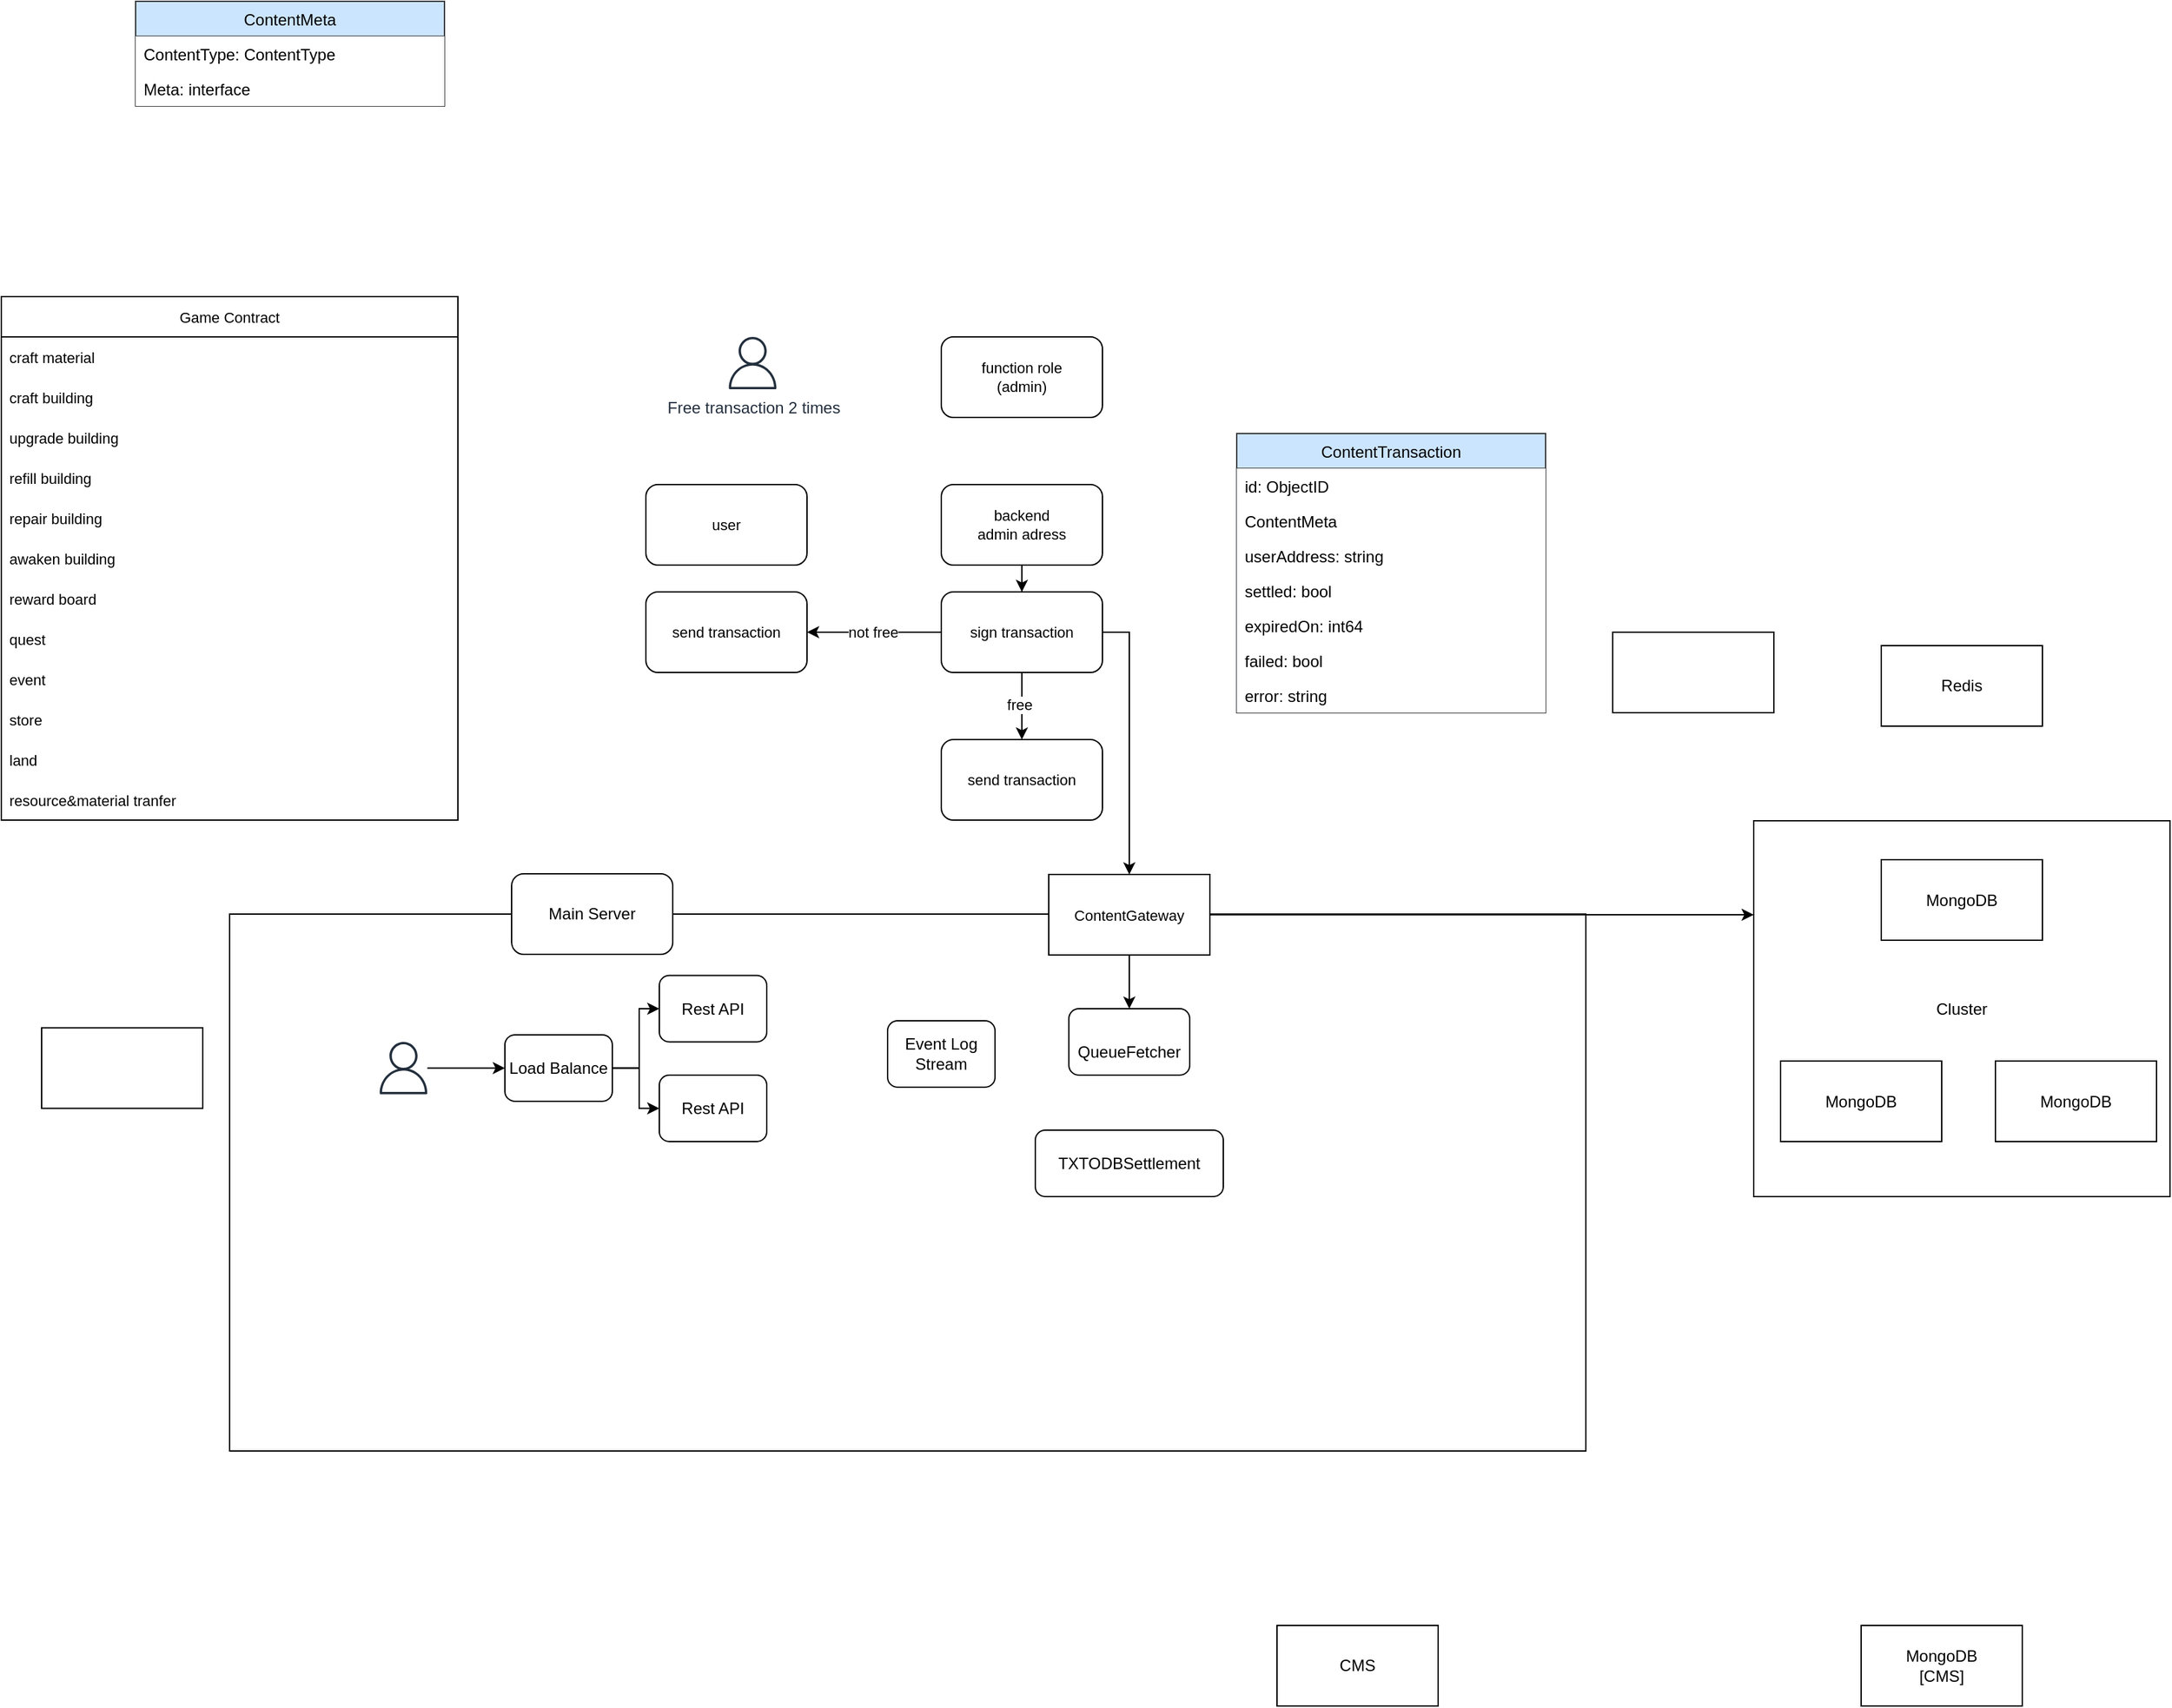 <mxfile version="17.4.0" type="github">
  <diagram id="ZeNOe9PrIsQSqItN8kcK" name="Page-1">
    <mxGraphModel dx="2528" dy="2042" grid="1" gridSize="10" guides="1" tooltips="1" connect="1" arrows="1" fold="1" page="1" pageScale="1" pageWidth="850" pageHeight="1100" math="0" shadow="0">
      <root>
        <mxCell id="0" />
        <mxCell id="1" parent="0" />
        <mxCell id="Tw8lnkLPAQWM7Mhae2tM-1" value="" style="rounded=0;whiteSpace=wrap;html=1;" vertex="1" parent="1">
          <mxGeometry x="-630" y="30" width="1010" height="400" as="geometry" />
        </mxCell>
        <mxCell id="Tw8lnkLPAQWM7Mhae2tM-3" value="Redis" style="rounded=0;whiteSpace=wrap;html=1;" vertex="1" parent="1">
          <mxGeometry x="600" y="-170" width="120" height="60" as="geometry" />
        </mxCell>
        <mxCell id="Tw8lnkLPAQWM7Mhae2tM-4" value="CMS" style="rounded=0;whiteSpace=wrap;html=1;" vertex="1" parent="1">
          <mxGeometry x="150" y="560" width="120" height="60" as="geometry" />
        </mxCell>
        <mxCell id="Tw8lnkLPAQWM7Mhae2tM-5" value="MongoDB&lt;br&gt;[CMS]" style="rounded=0;whiteSpace=wrap;html=1;" vertex="1" parent="1">
          <mxGeometry x="585" y="560" width="120" height="60" as="geometry" />
        </mxCell>
        <mxCell id="Tw8lnkLPAQWM7Mhae2tM-6" value="Cluster" style="rounded=0;whiteSpace=wrap;html=1;" vertex="1" parent="1">
          <mxGeometry x="505" y="-39.5" width="310" height="280" as="geometry" />
        </mxCell>
        <mxCell id="Tw8lnkLPAQWM7Mhae2tM-2" value="MongoDB" style="rounded=0;whiteSpace=wrap;html=1;" vertex="1" parent="1">
          <mxGeometry x="600" y="-10.5" width="120" height="60" as="geometry" />
        </mxCell>
        <mxCell id="Tw8lnkLPAQWM7Mhae2tM-7" value="MongoDB" style="rounded=0;whiteSpace=wrap;html=1;" vertex="1" parent="1">
          <mxGeometry x="525" y="139.5" width="120" height="60" as="geometry" />
        </mxCell>
        <mxCell id="Tw8lnkLPAQWM7Mhae2tM-8" value="MongoDB" style="rounded=0;whiteSpace=wrap;html=1;" vertex="1" parent="1">
          <mxGeometry x="685" y="139.5" width="120" height="60" as="geometry" />
        </mxCell>
        <mxCell id="Tw8lnkLPAQWM7Mhae2tM-10" value="Main Server" style="rounded=1;whiteSpace=wrap;html=1;" vertex="1" parent="1">
          <mxGeometry x="-420" width="120" height="60" as="geometry" />
        </mxCell>
        <mxCell id="Tw8lnkLPAQWM7Mhae2tM-46" style="edgeStyle=orthogonalEdgeStyle;rounded=0;orthogonalLoop=1;jettySize=auto;html=1;entryX=0;entryY=0.5;entryDx=0;entryDy=0;fontSize=11;" edge="1" parent="1" source="Tw8lnkLPAQWM7Mhae2tM-11" target="Tw8lnkLPAQWM7Mhae2tM-45">
          <mxGeometry relative="1" as="geometry" />
        </mxCell>
        <mxCell id="Tw8lnkLPAQWM7Mhae2tM-11" value="" style="sketch=0;outlineConnect=0;fontColor=#232F3E;gradientColor=none;fillColor=#232F3D;strokeColor=none;dashed=0;verticalLabelPosition=bottom;verticalAlign=top;align=center;html=1;fontSize=12;fontStyle=0;aspect=fixed;pointerEvents=1;shape=mxgraph.aws4.user;" vertex="1" parent="1">
          <mxGeometry x="-520" y="125.25" width="39" height="39" as="geometry" />
        </mxCell>
        <mxCell id="Tw8lnkLPAQWM7Mhae2tM-12" value="Rest API" style="rounded=1;whiteSpace=wrap;html=1;" vertex="1" parent="1">
          <mxGeometry x="-310" y="75.75" width="80" height="49.5" as="geometry" />
        </mxCell>
        <mxCell id="Tw8lnkLPAQWM7Mhae2tM-14" value="Free transaction 2 times&lt;br&gt;" style="sketch=0;outlineConnect=0;fontColor=#232F3E;gradientColor=none;fillColor=#232F3D;strokeColor=none;dashed=0;verticalLabelPosition=bottom;verticalAlign=top;align=center;html=1;fontSize=12;fontStyle=0;aspect=fixed;pointerEvents=1;shape=mxgraph.aws4.user;" vertex="1" parent="1">
          <mxGeometry x="-260" y="-400" width="39" height="39" as="geometry" />
        </mxCell>
        <mxCell id="Tw8lnkLPAQWM7Mhae2tM-15" value="user" style="rounded=1;whiteSpace=wrap;html=1;fontSize=11;" vertex="1" parent="1">
          <mxGeometry x="-320" y="-290" width="120" height="60" as="geometry" />
        </mxCell>
        <mxCell id="Tw8lnkLPAQWM7Mhae2tM-37" style="edgeStyle=orthogonalEdgeStyle;rounded=0;orthogonalLoop=1;jettySize=auto;html=1;exitX=0.5;exitY=1;exitDx=0;exitDy=0;fontSize=11;" edge="1" parent="1" source="Tw8lnkLPAQWM7Mhae2tM-16" target="Tw8lnkLPAQWM7Mhae2tM-34">
          <mxGeometry relative="1" as="geometry" />
        </mxCell>
        <mxCell id="Tw8lnkLPAQWM7Mhae2tM-16" value="backend&lt;br&gt;admin adress" style="rounded=1;whiteSpace=wrap;html=1;fontSize=11;" vertex="1" parent="1">
          <mxGeometry x="-100" y="-290" width="120" height="60" as="geometry" />
        </mxCell>
        <mxCell id="Tw8lnkLPAQWM7Mhae2tM-18" value="Game Contract" style="swimlane;fontStyle=0;childLayout=stackLayout;horizontal=1;startSize=30;horizontalStack=0;resizeParent=1;resizeParentMax=0;resizeLast=0;collapsible=1;marginBottom=0;fontSize=11;" vertex="1" parent="1">
          <mxGeometry x="-800" y="-430" width="340" height="390" as="geometry" />
        </mxCell>
        <mxCell id="Tw8lnkLPAQWM7Mhae2tM-19" value="craft material" style="text;strokeColor=none;fillColor=none;align=left;verticalAlign=middle;spacingLeft=4;spacingRight=4;overflow=hidden;points=[[0,0.5],[1,0.5]];portConstraint=eastwest;rotatable=0;fontSize=11;" vertex="1" parent="Tw8lnkLPAQWM7Mhae2tM-18">
          <mxGeometry y="30" width="340" height="30" as="geometry" />
        </mxCell>
        <mxCell id="Tw8lnkLPAQWM7Mhae2tM-25" value="craft building" style="text;strokeColor=none;fillColor=none;align=left;verticalAlign=middle;spacingLeft=4;spacingRight=4;overflow=hidden;points=[[0,0.5],[1,0.5]];portConstraint=eastwest;rotatable=0;fontSize=11;" vertex="1" parent="Tw8lnkLPAQWM7Mhae2tM-18">
          <mxGeometry y="60" width="340" height="30" as="geometry" />
        </mxCell>
        <mxCell id="Tw8lnkLPAQWM7Mhae2tM-20" value="upgrade building" style="text;strokeColor=none;fillColor=none;align=left;verticalAlign=middle;spacingLeft=4;spacingRight=4;overflow=hidden;points=[[0,0.5],[1,0.5]];portConstraint=eastwest;rotatable=0;fontSize=11;" vertex="1" parent="Tw8lnkLPAQWM7Mhae2tM-18">
          <mxGeometry y="90" width="340" height="30" as="geometry" />
        </mxCell>
        <mxCell id="Tw8lnkLPAQWM7Mhae2tM-22" value="refill building" style="text;strokeColor=none;fillColor=none;align=left;verticalAlign=middle;spacingLeft=4;spacingRight=4;overflow=hidden;points=[[0,0.5],[1,0.5]];portConstraint=eastwest;rotatable=0;fontSize=11;" vertex="1" parent="Tw8lnkLPAQWM7Mhae2tM-18">
          <mxGeometry y="120" width="340" height="30" as="geometry" />
        </mxCell>
        <mxCell id="Tw8lnkLPAQWM7Mhae2tM-23" value="repair building" style="text;strokeColor=none;fillColor=none;align=left;verticalAlign=middle;spacingLeft=4;spacingRight=4;overflow=hidden;points=[[0,0.5],[1,0.5]];portConstraint=eastwest;rotatable=0;fontSize=11;" vertex="1" parent="Tw8lnkLPAQWM7Mhae2tM-18">
          <mxGeometry y="150" width="340" height="30" as="geometry" />
        </mxCell>
        <mxCell id="Tw8lnkLPAQWM7Mhae2tM-31" value="awaken building  " style="text;strokeColor=none;fillColor=none;align=left;verticalAlign=middle;spacingLeft=4;spacingRight=4;overflow=hidden;points=[[0,0.5],[1,0.5]];portConstraint=eastwest;rotatable=0;fontSize=11;" vertex="1" parent="Tw8lnkLPAQWM7Mhae2tM-18">
          <mxGeometry y="180" width="340" height="30" as="geometry" />
        </mxCell>
        <mxCell id="Tw8lnkLPAQWM7Mhae2tM-30" value="reward board" style="text;strokeColor=none;fillColor=none;align=left;verticalAlign=middle;spacingLeft=4;spacingRight=4;overflow=hidden;points=[[0,0.5],[1,0.5]];portConstraint=eastwest;rotatable=0;fontSize=11;" vertex="1" parent="Tw8lnkLPAQWM7Mhae2tM-18">
          <mxGeometry y="210" width="340" height="30" as="geometry" />
        </mxCell>
        <mxCell id="Tw8lnkLPAQWM7Mhae2tM-26" value="quest" style="text;strokeColor=none;fillColor=none;align=left;verticalAlign=middle;spacingLeft=4;spacingRight=4;overflow=hidden;points=[[0,0.5],[1,0.5]];portConstraint=eastwest;rotatable=0;fontSize=11;" vertex="1" parent="Tw8lnkLPAQWM7Mhae2tM-18">
          <mxGeometry y="240" width="340" height="30" as="geometry" />
        </mxCell>
        <mxCell id="Tw8lnkLPAQWM7Mhae2tM-27" value="event" style="text;strokeColor=none;fillColor=none;align=left;verticalAlign=middle;spacingLeft=4;spacingRight=4;overflow=hidden;points=[[0,0.5],[1,0.5]];portConstraint=eastwest;rotatable=0;fontSize=11;" vertex="1" parent="Tw8lnkLPAQWM7Mhae2tM-18">
          <mxGeometry y="270" width="340" height="30" as="geometry" />
        </mxCell>
        <mxCell id="Tw8lnkLPAQWM7Mhae2tM-28" value="store" style="text;strokeColor=none;fillColor=none;align=left;verticalAlign=middle;spacingLeft=4;spacingRight=4;overflow=hidden;points=[[0,0.5],[1,0.5]];portConstraint=eastwest;rotatable=0;fontSize=11;" vertex="1" parent="Tw8lnkLPAQWM7Mhae2tM-18">
          <mxGeometry y="300" width="340" height="30" as="geometry" />
        </mxCell>
        <mxCell id="Tw8lnkLPAQWM7Mhae2tM-29" value="land" style="text;strokeColor=none;fillColor=none;align=left;verticalAlign=middle;spacingLeft=4;spacingRight=4;overflow=hidden;points=[[0,0.5],[1,0.5]];portConstraint=eastwest;rotatable=0;fontSize=11;" vertex="1" parent="Tw8lnkLPAQWM7Mhae2tM-18">
          <mxGeometry y="330" width="340" height="30" as="geometry" />
        </mxCell>
        <mxCell id="Tw8lnkLPAQWM7Mhae2tM-32" value="resource&amp;material tranfer" style="text;strokeColor=none;fillColor=none;align=left;verticalAlign=middle;spacingLeft=4;spacingRight=4;overflow=hidden;points=[[0,0.5],[1,0.5]];portConstraint=eastwest;rotatable=0;fontSize=11;" vertex="1" parent="Tw8lnkLPAQWM7Mhae2tM-18">
          <mxGeometry y="360" width="340" height="30" as="geometry" />
        </mxCell>
        <mxCell id="Tw8lnkLPAQWM7Mhae2tM-36" style="edgeStyle=orthogonalEdgeStyle;rounded=0;orthogonalLoop=1;jettySize=auto;html=1;exitX=0;exitY=0.5;exitDx=0;exitDy=0;fontSize=11;" edge="1" parent="1" source="Tw8lnkLPAQWM7Mhae2tM-34" target="Tw8lnkLPAQWM7Mhae2tM-35">
          <mxGeometry relative="1" as="geometry" />
        </mxCell>
        <mxCell id="Tw8lnkLPAQWM7Mhae2tM-42" value="not free" style="edgeLabel;html=1;align=center;verticalAlign=middle;resizable=0;points=[];fontSize=11;" vertex="1" connectable="0" parent="Tw8lnkLPAQWM7Mhae2tM-36">
          <mxGeometry x="0.02" relative="1" as="geometry">
            <mxPoint as="offset" />
          </mxGeometry>
        </mxCell>
        <mxCell id="Tw8lnkLPAQWM7Mhae2tM-39" style="edgeStyle=orthogonalEdgeStyle;rounded=0;orthogonalLoop=1;jettySize=auto;html=1;exitX=0.5;exitY=1;exitDx=0;exitDy=0;entryX=0.5;entryY=0;entryDx=0;entryDy=0;fontSize=11;" edge="1" parent="1" source="Tw8lnkLPAQWM7Mhae2tM-34" target="Tw8lnkLPAQWM7Mhae2tM-38">
          <mxGeometry relative="1" as="geometry" />
        </mxCell>
        <mxCell id="Tw8lnkLPAQWM7Mhae2tM-41" value="free" style="edgeLabel;html=1;align=center;verticalAlign=middle;resizable=0;points=[];fontSize=11;" vertex="1" connectable="0" parent="Tw8lnkLPAQWM7Mhae2tM-39">
          <mxGeometry x="-0.042" y="-2" relative="1" as="geometry">
            <mxPoint as="offset" />
          </mxGeometry>
        </mxCell>
        <mxCell id="Tw8lnkLPAQWM7Mhae2tM-83" style="edgeStyle=orthogonalEdgeStyle;rounded=0;orthogonalLoop=1;jettySize=auto;html=1;exitX=1;exitY=0.5;exitDx=0;exitDy=0;fontSize=11;" edge="1" parent="1" source="Tw8lnkLPAQWM7Mhae2tM-34" target="Tw8lnkLPAQWM7Mhae2tM-82">
          <mxGeometry relative="1" as="geometry" />
        </mxCell>
        <mxCell id="Tw8lnkLPAQWM7Mhae2tM-34" value="sign transaction" style="rounded=1;whiteSpace=wrap;html=1;fontSize=11;" vertex="1" parent="1">
          <mxGeometry x="-100" y="-210" width="120" height="60" as="geometry" />
        </mxCell>
        <mxCell id="Tw8lnkLPAQWM7Mhae2tM-35" value="send transaction" style="rounded=1;whiteSpace=wrap;html=1;fontSize=11;" vertex="1" parent="1">
          <mxGeometry x="-320" y="-210" width="120" height="60" as="geometry" />
        </mxCell>
        <mxCell id="Tw8lnkLPAQWM7Mhae2tM-38" value="send transaction" style="rounded=1;whiteSpace=wrap;html=1;fontSize=11;" vertex="1" parent="1">
          <mxGeometry x="-100" y="-100" width="120" height="60" as="geometry" />
        </mxCell>
        <mxCell id="Tw8lnkLPAQWM7Mhae2tM-40" value="function role&lt;br&gt;(admin)" style="rounded=1;whiteSpace=wrap;html=1;fontSize=11;" vertex="1" parent="1">
          <mxGeometry x="-100" y="-400" width="120" height="60" as="geometry" />
        </mxCell>
        <mxCell id="Tw8lnkLPAQWM7Mhae2tM-43" value="Event Log Stream" style="rounded=1;whiteSpace=wrap;html=1;" vertex="1" parent="1">
          <mxGeometry x="-140" y="109.5" width="80" height="49.5" as="geometry" />
        </mxCell>
        <mxCell id="Tw8lnkLPAQWM7Mhae2tM-44" value="Rest API" style="rounded=1;whiteSpace=wrap;html=1;" vertex="1" parent="1">
          <mxGeometry x="-310" y="150" width="80" height="49.5" as="geometry" />
        </mxCell>
        <mxCell id="Tw8lnkLPAQWM7Mhae2tM-47" style="edgeStyle=orthogonalEdgeStyle;rounded=0;orthogonalLoop=1;jettySize=auto;html=1;exitX=1;exitY=0.5;exitDx=0;exitDy=0;fontSize=11;" edge="1" parent="1" source="Tw8lnkLPAQWM7Mhae2tM-45" target="Tw8lnkLPAQWM7Mhae2tM-12">
          <mxGeometry relative="1" as="geometry" />
        </mxCell>
        <mxCell id="Tw8lnkLPAQWM7Mhae2tM-48" style="edgeStyle=orthogonalEdgeStyle;rounded=0;orthogonalLoop=1;jettySize=auto;html=1;exitX=1;exitY=0.5;exitDx=0;exitDy=0;fontSize=11;" edge="1" parent="1" source="Tw8lnkLPAQWM7Mhae2tM-45" target="Tw8lnkLPAQWM7Mhae2tM-44">
          <mxGeometry relative="1" as="geometry" />
        </mxCell>
        <mxCell id="Tw8lnkLPAQWM7Mhae2tM-45" value="Load Balance" style="rounded=1;whiteSpace=wrap;html=1;" vertex="1" parent="1">
          <mxGeometry x="-425" y="120" width="80" height="49.5" as="geometry" />
        </mxCell>
        <mxCell id="Tw8lnkLPAQWM7Mhae2tM-49" value="&lt;br&gt;QueueFetcher" style="rounded=1;whiteSpace=wrap;html=1;" vertex="1" parent="1">
          <mxGeometry x="-5" y="100.5" width="90" height="49.5" as="geometry" />
        </mxCell>
        <mxCell id="Tw8lnkLPAQWM7Mhae2tM-50" value="TXTODBSettlement" style="rounded=1;whiteSpace=wrap;html=1;" vertex="1" parent="1">
          <mxGeometry x="-30" y="191" width="140" height="49.5" as="geometry" />
        </mxCell>
        <mxCell id="Tw8lnkLPAQWM7Mhae2tM-51" value="" style="rounded=0;whiteSpace=wrap;html=1;fontSize=11;" vertex="1" parent="1">
          <mxGeometry x="400" y="-180" width="120" height="60" as="geometry" />
        </mxCell>
        <mxCell id="Tw8lnkLPAQWM7Mhae2tM-59" value="ContentTransaction" style="swimlane;fontStyle=0;childLayout=stackLayout;horizontal=1;startSize=26;fillColor=#cce5ff;horizontalStack=0;resizeParent=1;resizeParentMax=0;resizeLast=0;collapsible=1;marginBottom=0;strokeColor=#36393d;" vertex="1" parent="1">
          <mxGeometry x="120" y="-328" width="230" height="208" as="geometry" />
        </mxCell>
        <mxCell id="Tw8lnkLPAQWM7Mhae2tM-60" value="id: ObjectID" style="text;strokeColor=none;spacingLeft=4;spacingRight=4;overflow=hidden;rotatable=0;points=[[0,0.5],[1,0.5]];portConstraint=eastwest;fillColor=#ffffff;" vertex="1" parent="Tw8lnkLPAQWM7Mhae2tM-59">
          <mxGeometry y="26" width="230" height="26" as="geometry" />
        </mxCell>
        <mxCell id="Tw8lnkLPAQWM7Mhae2tM-61" value="ContentMeta" style="text;align=left;verticalAlign=top;spacingLeft=4;spacingRight=4;overflow=hidden;rotatable=0;points=[[0,0.5],[1,0.5]];portConstraint=eastwest;fillColor=#ffffff;" vertex="1" parent="Tw8lnkLPAQWM7Mhae2tM-59">
          <mxGeometry y="52" width="230" height="26" as="geometry" />
        </mxCell>
        <mxCell id="Tw8lnkLPAQWM7Mhae2tM-66" value="userAddress: string" style="text;align=left;verticalAlign=top;spacingLeft=4;spacingRight=4;overflow=hidden;rotatable=0;points=[[0,0.5],[1,0.5]];portConstraint=eastwest;fillColor=#ffffff;" vertex="1" parent="Tw8lnkLPAQWM7Mhae2tM-59">
          <mxGeometry y="78" width="230" height="26" as="geometry" />
        </mxCell>
        <mxCell id="Tw8lnkLPAQWM7Mhae2tM-87" value="settled: bool" style="text;align=left;verticalAlign=top;spacingLeft=4;spacingRight=4;overflow=hidden;rotatable=0;points=[[0,0.5],[1,0.5]];portConstraint=eastwest;fillColor=#ffffff;" vertex="1" parent="Tw8lnkLPAQWM7Mhae2tM-59">
          <mxGeometry y="104" width="230" height="26" as="geometry" />
        </mxCell>
        <mxCell id="Tw8lnkLPAQWM7Mhae2tM-88" value="expiredOn: int64" style="text;align=left;verticalAlign=top;spacingLeft=4;spacingRight=4;overflow=hidden;rotatable=0;points=[[0,0.5],[1,0.5]];portConstraint=eastwest;fillColor=#ffffff;" vertex="1" parent="Tw8lnkLPAQWM7Mhae2tM-59">
          <mxGeometry y="130" width="230" height="26" as="geometry" />
        </mxCell>
        <mxCell id="Tw8lnkLPAQWM7Mhae2tM-89" value="failed: bool" style="text;align=left;verticalAlign=top;spacingLeft=4;spacingRight=4;overflow=hidden;rotatable=0;points=[[0,0.5],[1,0.5]];portConstraint=eastwest;fillColor=#ffffff;" vertex="1" parent="Tw8lnkLPAQWM7Mhae2tM-59">
          <mxGeometry y="156" width="230" height="26" as="geometry" />
        </mxCell>
        <mxCell id="Tw8lnkLPAQWM7Mhae2tM-90" value="error: string" style="text;align=left;verticalAlign=top;spacingLeft=4;spacingRight=4;overflow=hidden;rotatable=0;points=[[0,0.5],[1,0.5]];portConstraint=eastwest;fillColor=#ffffff;" vertex="1" parent="Tw8lnkLPAQWM7Mhae2tM-59">
          <mxGeometry y="182" width="230" height="26" as="geometry" />
        </mxCell>
        <mxCell id="Tw8lnkLPAQWM7Mhae2tM-70" value="ContentMeta" style="swimlane;fontStyle=0;childLayout=stackLayout;horizontal=1;startSize=26;fillColor=#cce5ff;horizontalStack=0;resizeParent=1;resizeParentMax=0;resizeLast=0;collapsible=1;marginBottom=0;strokeColor=#36393d;" vertex="1" parent="1">
          <mxGeometry x="-700" y="-650" width="230" height="78" as="geometry" />
        </mxCell>
        <mxCell id="Tw8lnkLPAQWM7Mhae2tM-71" value="ContentType: ContentType" style="text;strokeColor=none;spacingLeft=4;spacingRight=4;overflow=hidden;rotatable=0;points=[[0,0.5],[1,0.5]];portConstraint=eastwest;fillColor=#ffffff;" vertex="1" parent="Tw8lnkLPAQWM7Mhae2tM-70">
          <mxGeometry y="26" width="230" height="26" as="geometry" />
        </mxCell>
        <mxCell id="Tw8lnkLPAQWM7Mhae2tM-72" value="Meta: interface" style="text;align=left;verticalAlign=top;spacingLeft=4;spacingRight=4;overflow=hidden;rotatable=0;points=[[0,0.5],[1,0.5]];portConstraint=eastwest;fillColor=#ffffff;" vertex="1" parent="Tw8lnkLPAQWM7Mhae2tM-70">
          <mxGeometry y="52" width="230" height="26" as="geometry" />
        </mxCell>
        <mxCell id="Tw8lnkLPAQWM7Mhae2tM-84" style="edgeStyle=orthogonalEdgeStyle;rounded=0;orthogonalLoop=1;jettySize=auto;html=1;exitX=1;exitY=0.5;exitDx=0;exitDy=0;entryX=0;entryY=0.25;entryDx=0;entryDy=0;fontSize=11;" edge="1" parent="1" source="Tw8lnkLPAQWM7Mhae2tM-82" target="Tw8lnkLPAQWM7Mhae2tM-6">
          <mxGeometry relative="1" as="geometry" />
        </mxCell>
        <mxCell id="Tw8lnkLPAQWM7Mhae2tM-85" style="edgeStyle=orthogonalEdgeStyle;rounded=0;orthogonalLoop=1;jettySize=auto;html=1;exitX=0.5;exitY=1;exitDx=0;exitDy=0;fontSize=11;" edge="1" parent="1" source="Tw8lnkLPAQWM7Mhae2tM-82" target="Tw8lnkLPAQWM7Mhae2tM-49">
          <mxGeometry relative="1" as="geometry" />
        </mxCell>
        <mxCell id="Tw8lnkLPAQWM7Mhae2tM-82" value="ContentGateway" style="rounded=0;whiteSpace=wrap;html=1;fontSize=11;" vertex="1" parent="1">
          <mxGeometry x="-20" y="0.5" width="120" height="60" as="geometry" />
        </mxCell>
        <mxCell id="Tw8lnkLPAQWM7Mhae2tM-91" value="" style="rounded=0;whiteSpace=wrap;html=1;fontSize=11;" vertex="1" parent="1">
          <mxGeometry x="-770" y="114.75" width="120" height="60" as="geometry" />
        </mxCell>
      </root>
    </mxGraphModel>
  </diagram>
</mxfile>
